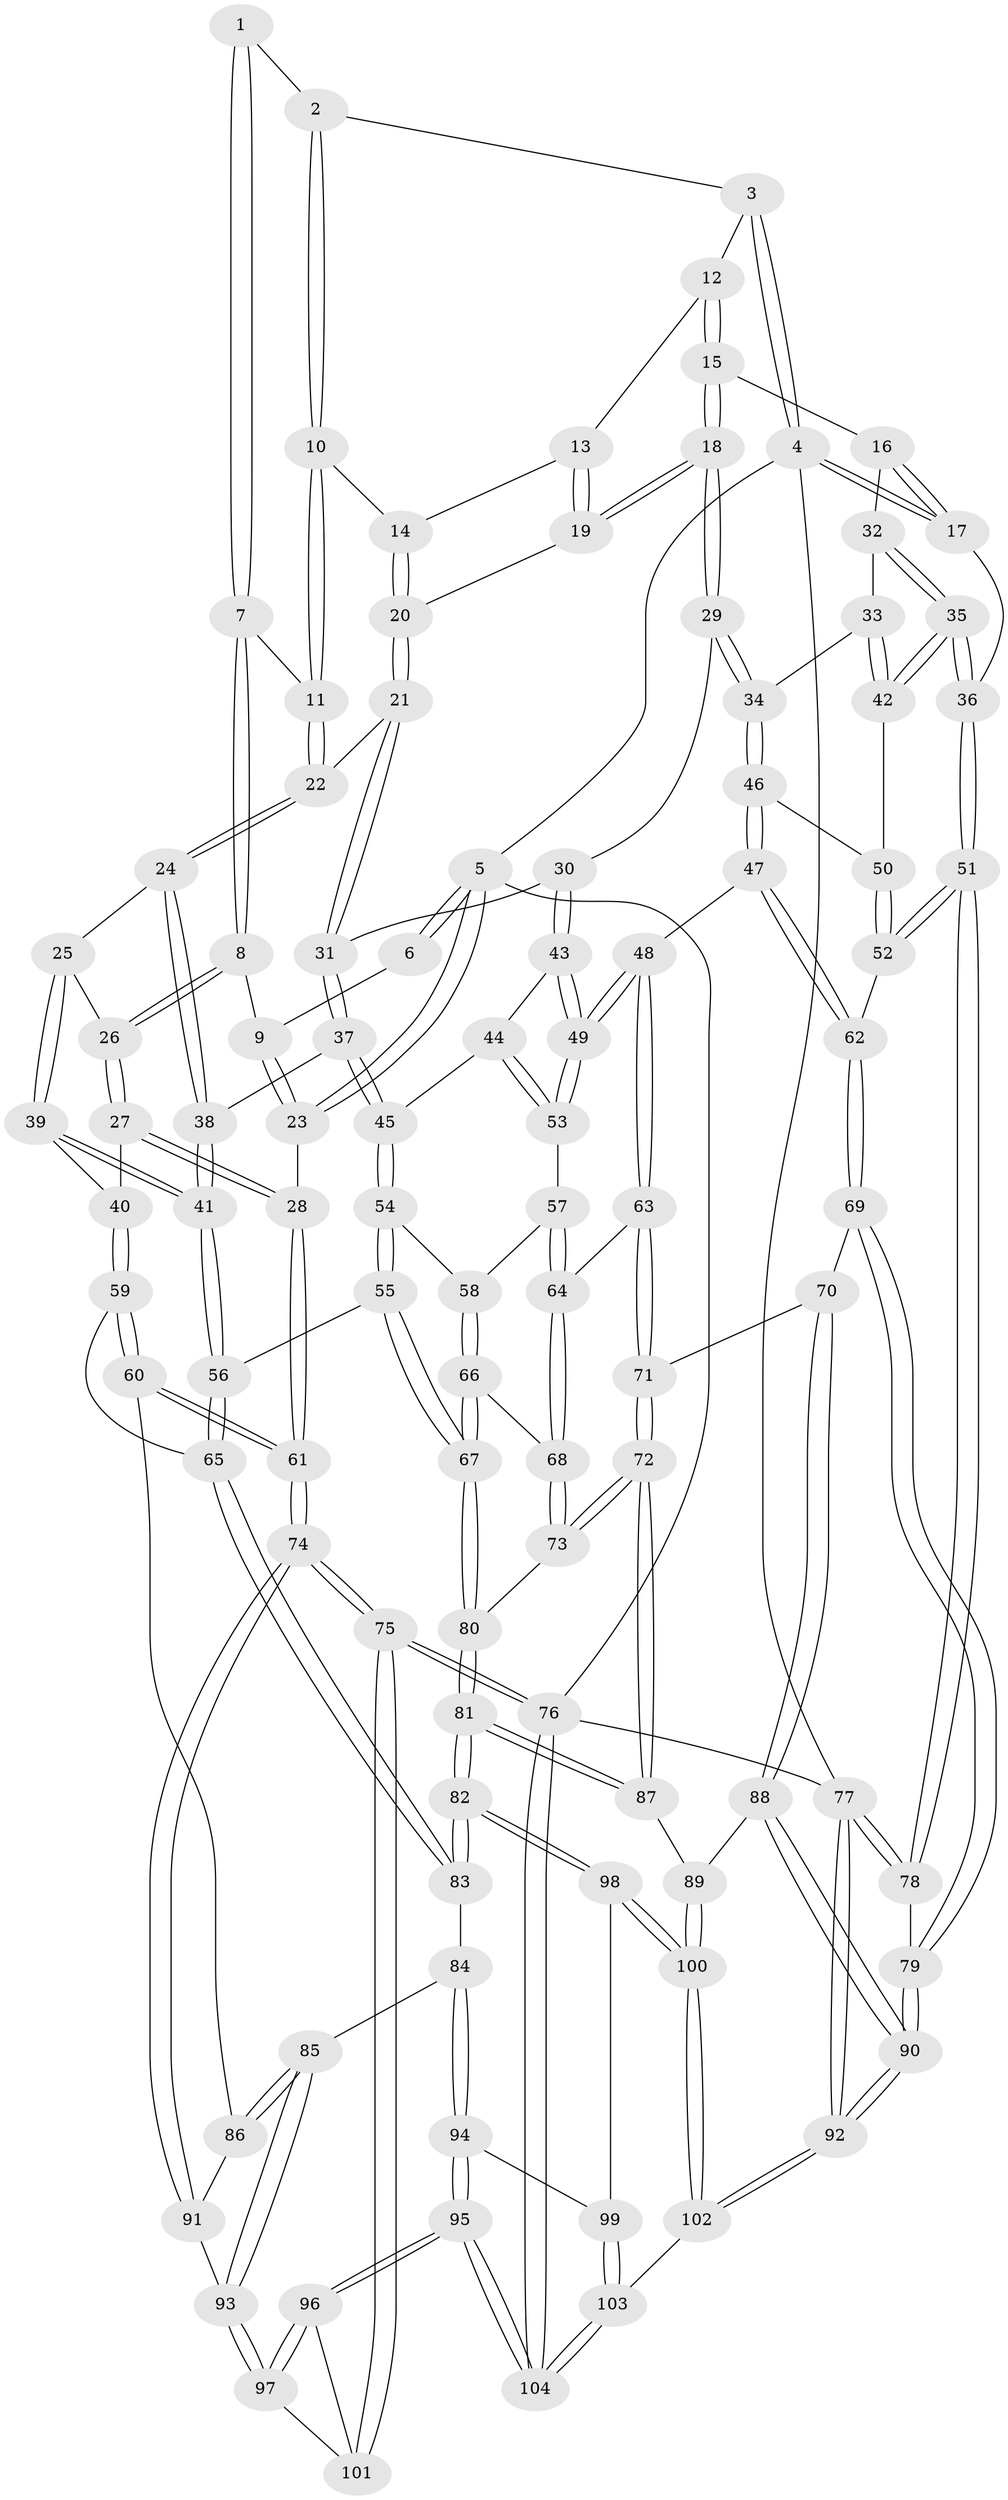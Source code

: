 // coarse degree distribution, {4: 0.5081967213114754, 5: 0.32786885245901637, 6: 0.06557377049180328, 3: 0.08196721311475409, 7: 0.01639344262295082}
// Generated by graph-tools (version 1.1) at 2025/52/02/27/25 19:52:39]
// undirected, 104 vertices, 257 edges
graph export_dot {
graph [start="1"]
  node [color=gray90,style=filled];
  1 [pos="+0.17619587161835387+0"];
  2 [pos="+0.5756824206301469+0"];
  3 [pos="+0.6360155118145316+0"];
  4 [pos="+1+0"];
  5 [pos="+0+0"];
  6 [pos="+0.042843605823086814+0"];
  7 [pos="+0.2501310808813577+0.08164000539206899"];
  8 [pos="+0.1118216823013099+0.1592027353301287"];
  9 [pos="+0.09882596636086666+0.14258708994551736"];
  10 [pos="+0.4376084957652088+0.06904964630665932"];
  11 [pos="+0.3131106211909326+0.13026021058854534"];
  12 [pos="+0.6361654423392156+0"];
  13 [pos="+0.5617297854716233+0.12703184504183698"];
  14 [pos="+0.493004986894078+0.16683951678677736"];
  15 [pos="+0.7483830655007838+0.1534570098457029"];
  16 [pos="+0.9046766719408811+0.1408104703916909"];
  17 [pos="+1+0"];
  18 [pos="+0.7206761145675752+0.2200587187665535"];
  19 [pos="+0.6146189101402536+0.19209327916536326"];
  20 [pos="+0.49698800359674483+0.20533362834032298"];
  21 [pos="+0.4906390736918039+0.2190902701808712"];
  22 [pos="+0.3237804816308501+0.23451800915133394"];
  23 [pos="+0+0"];
  24 [pos="+0.31401314500800126+0.26228076826922825"];
  25 [pos="+0.20732015235740356+0.27327444347000035"];
  26 [pos="+0.09518446092003852+0.23967170777604166"];
  27 [pos="+0+0.3310275221881923"];
  28 [pos="+0+0.3355266978907242"];
  29 [pos="+0.7190823592806558+0.27278503293591544"];
  30 [pos="+0.6754146345044543+0.29170227870362747"];
  31 [pos="+0.5227932382923768+0.3238463976338063"];
  32 [pos="+0.9201747302144591+0.2882995296993164"];
  33 [pos="+0.8130015059992052+0.31598011213149896"];
  34 [pos="+0.7268238000411191+0.2838270704171745"];
  35 [pos="+1+0.35990450213679437"];
  36 [pos="+1+0.39330788008864526"];
  37 [pos="+0.48547387791950825+0.3779225859251214"];
  38 [pos="+0.3444865754777197+0.3508655797749425"];
  39 [pos="+0.1768689450819631+0.45263624808693187"];
  40 [pos="+0.059439595049029285+0.3952754017577622"];
  41 [pos="+0.24753501878735396+0.5146021250355708"];
  42 [pos="+0.8607892144914497+0.38430598792685083"];
  43 [pos="+0.6089152989088115+0.4174030418406926"];
  44 [pos="+0.5952818737197749+0.41962254980607544"];
  45 [pos="+0.49534137518303045+0.4057737410377164"];
  46 [pos="+0.7270747060329645+0.45573188047397195"];
  47 [pos="+0.7238274518893877+0.4824324954336609"];
  48 [pos="+0.7120172448217222+0.4908485227280035"];
  49 [pos="+0.7004331889995616+0.4898694667901016"];
  50 [pos="+0.8605307106065555+0.40294493429094536"];
  51 [pos="+1+0.5207125781463868"];
  52 [pos="+0.8939869598864245+0.540368009665558"];
  53 [pos="+0.6038472076587671+0.5076476223555669"];
  54 [pos="+0.4959684359997022+0.4496062238254756"];
  55 [pos="+0.38965130511855417+0.5534797913404127"];
  56 [pos="+0.24848329519130868+0.5198306317820736"];
  57 [pos="+0.6031283185891673+0.5079140915077428"];
  58 [pos="+0.5415400047468667+0.500614056977853"];
  59 [pos="+0.0388936781387471+0.602855790071093"];
  60 [pos="+0.015220170083061176+0.617195827148216"];
  61 [pos="+0+0.6083744186351822"];
  62 [pos="+0.8892287663639584+0.5424895834719197"];
  63 [pos="+0.6995138188019039+0.5592675886532935"];
  64 [pos="+0.601512857391337+0.5901669442212387"];
  65 [pos="+0.22738914582940845+0.5634563884806884"];
  66 [pos="+0.5375333822619396+0.5218393510372124"];
  67 [pos="+0.45678579609665526+0.6365873940107226"];
  68 [pos="+0.5791781024378007+0.6251797107214437"];
  69 [pos="+0.8244404733151082+0.6691042053381371"];
  70 [pos="+0.7446090778208285+0.6851036472327166"];
  71 [pos="+0.7137354902680304+0.6758152045814981"];
  72 [pos="+0.6588485080813479+0.6958871060054446"];
  73 [pos="+0.5776373960398155+0.6316877019816178"];
  74 [pos="+0+0.8390803601761171"];
  75 [pos="+0+0.8429050330872598"];
  76 [pos="+0+1"];
  77 [pos="+1+1"];
  78 [pos="+1+0.5275659579835268"];
  79 [pos="+0.8843076093267305+0.741527913729701"];
  80 [pos="+0.4644156617995587+0.6552392235614108"];
  81 [pos="+0.4366589366576923+0.761725755659226"];
  82 [pos="+0.42742585895193175+0.7707899590294052"];
  83 [pos="+0.24141816033078004+0.732158093381837"];
  84 [pos="+0.2283255274794236+0.7461795032018896"];
  85 [pos="+0.19437114648495163+0.7589013799425588"];
  86 [pos="+0.07536580519174607+0.7241491569478974"];
  87 [pos="+0.6144310752795729+0.7767741461416556"];
  88 [pos="+0.7702414904920241+0.9046560026984334"];
  89 [pos="+0.6268944763235961+0.808400416518681"];
  90 [pos="+1+1"];
  91 [pos="+0.0010827300036678927+0.8031411494382801"];
  92 [pos="+1+1"];
  93 [pos="+0.10830684923075723+0.8706692096532926"];
  94 [pos="+0.2642890447449707+0.9209070317589187"];
  95 [pos="+0.16389269959878702+1"];
  96 [pos="+0.14266015870711315+1"];
  97 [pos="+0.10734862404731381+0.9045642171192988"];
  98 [pos="+0.43065674185005604+0.8285189716954006"];
  99 [pos="+0.33693300732783327+0.9104589165417364"];
  100 [pos="+0.5219788097068797+0.9801226865235257"];
  101 [pos="+0+0.9028635381381268"];
  102 [pos="+0.5602116944248627+1"];
  103 [pos="+0.4786036224070866+1"];
  104 [pos="+0.1546096711800225+1"];
  1 -- 2;
  1 -- 7;
  1 -- 7;
  2 -- 3;
  2 -- 10;
  2 -- 10;
  3 -- 4;
  3 -- 4;
  3 -- 12;
  4 -- 5;
  4 -- 17;
  4 -- 17;
  4 -- 77;
  5 -- 6;
  5 -- 6;
  5 -- 23;
  5 -- 23;
  5 -- 76;
  6 -- 9;
  7 -- 8;
  7 -- 8;
  7 -- 11;
  8 -- 9;
  8 -- 26;
  8 -- 26;
  9 -- 23;
  9 -- 23;
  10 -- 11;
  10 -- 11;
  10 -- 14;
  11 -- 22;
  11 -- 22;
  12 -- 13;
  12 -- 15;
  12 -- 15;
  13 -- 14;
  13 -- 19;
  13 -- 19;
  14 -- 20;
  14 -- 20;
  15 -- 16;
  15 -- 18;
  15 -- 18;
  16 -- 17;
  16 -- 17;
  16 -- 32;
  17 -- 36;
  18 -- 19;
  18 -- 19;
  18 -- 29;
  18 -- 29;
  19 -- 20;
  20 -- 21;
  20 -- 21;
  21 -- 22;
  21 -- 31;
  21 -- 31;
  22 -- 24;
  22 -- 24;
  23 -- 28;
  24 -- 25;
  24 -- 38;
  24 -- 38;
  25 -- 26;
  25 -- 39;
  25 -- 39;
  26 -- 27;
  26 -- 27;
  27 -- 28;
  27 -- 28;
  27 -- 40;
  28 -- 61;
  28 -- 61;
  29 -- 30;
  29 -- 34;
  29 -- 34;
  30 -- 31;
  30 -- 43;
  30 -- 43;
  31 -- 37;
  31 -- 37;
  32 -- 33;
  32 -- 35;
  32 -- 35;
  33 -- 34;
  33 -- 42;
  33 -- 42;
  34 -- 46;
  34 -- 46;
  35 -- 36;
  35 -- 36;
  35 -- 42;
  35 -- 42;
  36 -- 51;
  36 -- 51;
  37 -- 38;
  37 -- 45;
  37 -- 45;
  38 -- 41;
  38 -- 41;
  39 -- 40;
  39 -- 41;
  39 -- 41;
  40 -- 59;
  40 -- 59;
  41 -- 56;
  41 -- 56;
  42 -- 50;
  43 -- 44;
  43 -- 49;
  43 -- 49;
  44 -- 45;
  44 -- 53;
  44 -- 53;
  45 -- 54;
  45 -- 54;
  46 -- 47;
  46 -- 47;
  46 -- 50;
  47 -- 48;
  47 -- 62;
  47 -- 62;
  48 -- 49;
  48 -- 49;
  48 -- 63;
  48 -- 63;
  49 -- 53;
  49 -- 53;
  50 -- 52;
  50 -- 52;
  51 -- 52;
  51 -- 52;
  51 -- 78;
  51 -- 78;
  52 -- 62;
  53 -- 57;
  54 -- 55;
  54 -- 55;
  54 -- 58;
  55 -- 56;
  55 -- 67;
  55 -- 67;
  56 -- 65;
  56 -- 65;
  57 -- 58;
  57 -- 64;
  57 -- 64;
  58 -- 66;
  58 -- 66;
  59 -- 60;
  59 -- 60;
  59 -- 65;
  60 -- 61;
  60 -- 61;
  60 -- 86;
  61 -- 74;
  61 -- 74;
  62 -- 69;
  62 -- 69;
  63 -- 64;
  63 -- 71;
  63 -- 71;
  64 -- 68;
  64 -- 68;
  65 -- 83;
  65 -- 83;
  66 -- 67;
  66 -- 67;
  66 -- 68;
  67 -- 80;
  67 -- 80;
  68 -- 73;
  68 -- 73;
  69 -- 70;
  69 -- 79;
  69 -- 79;
  70 -- 71;
  70 -- 88;
  70 -- 88;
  71 -- 72;
  71 -- 72;
  72 -- 73;
  72 -- 73;
  72 -- 87;
  72 -- 87;
  73 -- 80;
  74 -- 75;
  74 -- 75;
  74 -- 91;
  74 -- 91;
  75 -- 76;
  75 -- 76;
  75 -- 101;
  75 -- 101;
  76 -- 104;
  76 -- 104;
  76 -- 77;
  77 -- 78;
  77 -- 78;
  77 -- 92;
  77 -- 92;
  78 -- 79;
  79 -- 90;
  79 -- 90;
  80 -- 81;
  80 -- 81;
  81 -- 82;
  81 -- 82;
  81 -- 87;
  81 -- 87;
  82 -- 83;
  82 -- 83;
  82 -- 98;
  82 -- 98;
  83 -- 84;
  84 -- 85;
  84 -- 94;
  84 -- 94;
  85 -- 86;
  85 -- 86;
  85 -- 93;
  85 -- 93;
  86 -- 91;
  87 -- 89;
  88 -- 89;
  88 -- 90;
  88 -- 90;
  89 -- 100;
  89 -- 100;
  90 -- 92;
  90 -- 92;
  91 -- 93;
  92 -- 102;
  92 -- 102;
  93 -- 97;
  93 -- 97;
  94 -- 95;
  94 -- 95;
  94 -- 99;
  95 -- 96;
  95 -- 96;
  95 -- 104;
  95 -- 104;
  96 -- 97;
  96 -- 97;
  96 -- 101;
  97 -- 101;
  98 -- 99;
  98 -- 100;
  98 -- 100;
  99 -- 103;
  99 -- 103;
  100 -- 102;
  100 -- 102;
  102 -- 103;
  103 -- 104;
  103 -- 104;
}
